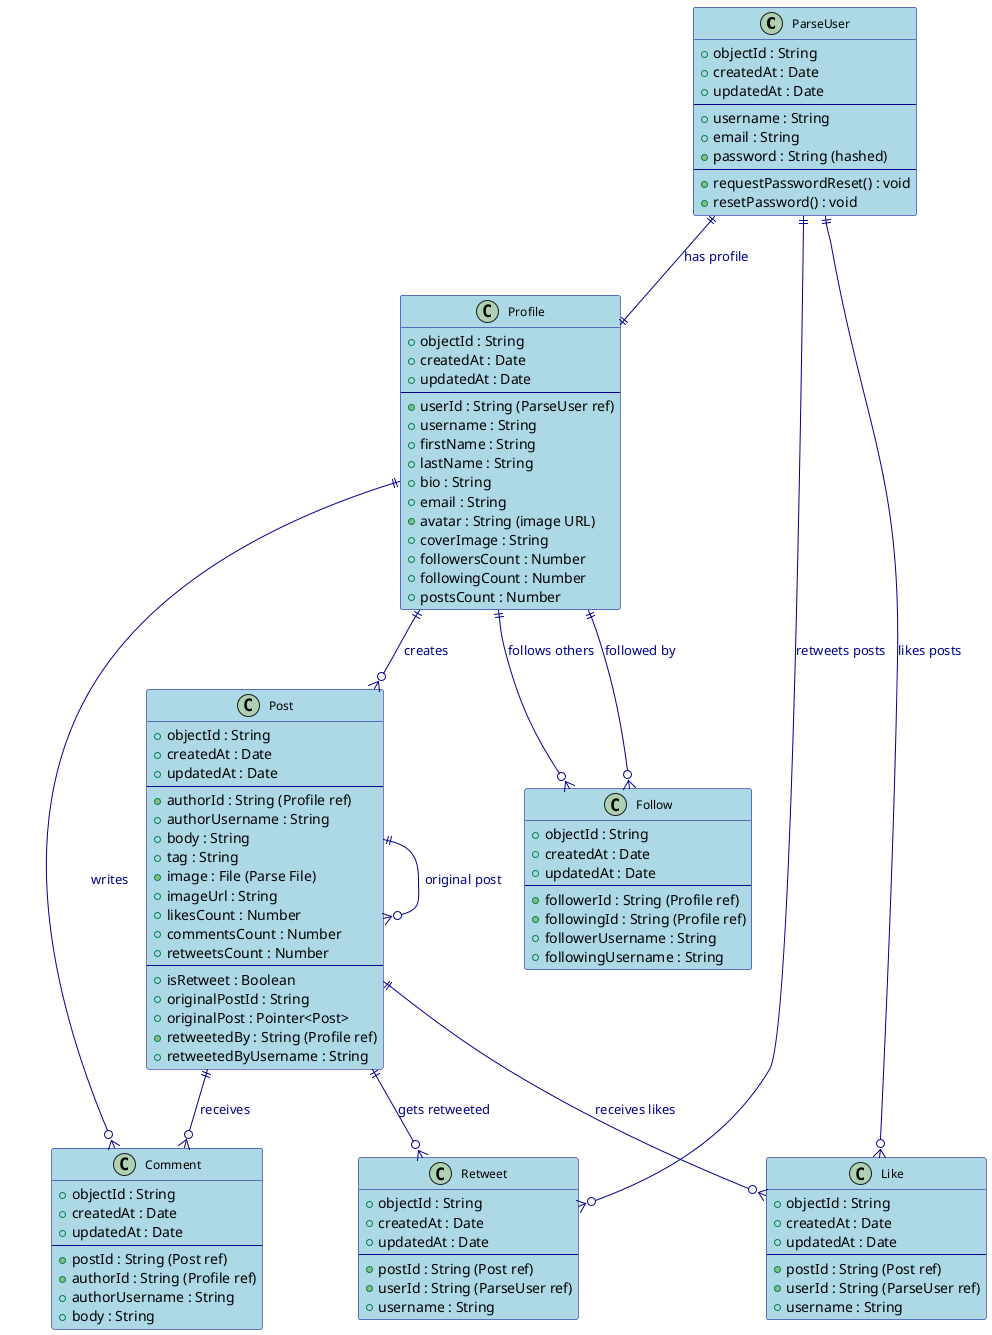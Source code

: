 @startuml PostStream_F6_UML
!define RECTANGLE class

skinparam class {
    BackgroundColor LightBlue
    BorderColor DarkBlue
    FontColor Black
    FontSize 12
}

skinparam arrow {
    Color DarkBlue
    FontColor DarkBlue
}

' Parse Authentication System
class ParseUser {
    +objectId : String
    +createdAt : Date
    +updatedAt : Date
    --
    +username : String
    +email : String
    +password : String (hashed)
    --
    +requestPasswordReset() : void
    +resetPassword() : void
}

' User Profile System
class Profile {
    +objectId : String
    +createdAt : Date
    +updatedAt : Date
    --
    +userId : String (ParseUser ref)
    +username : String
    +firstName : String
    +lastName : String
    +bio : String
    +email : String
    +avatar : String (image URL)
    +coverImage : String
    +followersCount : Number
    +followingCount : Number
    +postsCount : Number
}

' Enhanced Post System
class Post {
    +objectId : String
    +createdAt : Date
    +updatedAt : Date
    --
    +authorId : String (Profile ref)
    +authorUsername : String
    +body : String
    +tag : String
    +image : File (Parse File)
    +imageUrl : String
    +likesCount : Number
    +commentsCount : Number
    +retweetsCount : Number
    --
    ' Retweet fields
    +isRetweet : Boolean
    +originalPostId : String
    +originalPost : Pointer<Post>
    +retweetedBy : String (Profile ref)
    +retweetedByUsername : String
}

' Comment System
class Comment {
    +objectId : String
    +createdAt : Date
    +updatedAt : Date
    --
    +postId : String (Post ref)
    +authorId : String (Profile ref)
    +authorUsername : String
    +body : String
}

' Like System
class Like {
    +objectId : String
    +createdAt : Date
    +updatedAt : Date
    --
    +postId : String (Post ref)
    +userId : String (ParseUser ref)
    +username : String
}

' Retweet System
class Retweet {
    +objectId : String
    +createdAt : Date
    +updatedAt : Date
    --
    +postId : String (Post ref)
    +userId : String (ParseUser ref)
    +username : String
}

' Follow System
class Follow {
    +objectId : String
    +createdAt : Date
    +updatedAt : Date
    --
    +followerId : String (Profile ref)
    +followingId : String (Profile ref)
    +followerUsername : String
    +followingUsername : String
}

' Core Relationships
ParseUser ||--|| Profile : "has profile"
Profile ||--o{ Post : "creates"
Profile ||--o{ Comment : "writes"
Post ||--o{ Comment : "receives"

' Interaction Relationships
ParseUser ||--o{ Like : "likes posts"
Post ||--o{ Like : "receives likes"

ParseUser ||--o{ Retweet : "retweets posts"
Post ||--o{ Retweet : "gets retweeted"

' Retweet Post Relationships
Post ||--o{ Post : "original post"

' Follow Relationships  
Profile ||--o{ Follow : "follows others"
Profile ||--o{ Follow : "followed by"

@enduml
